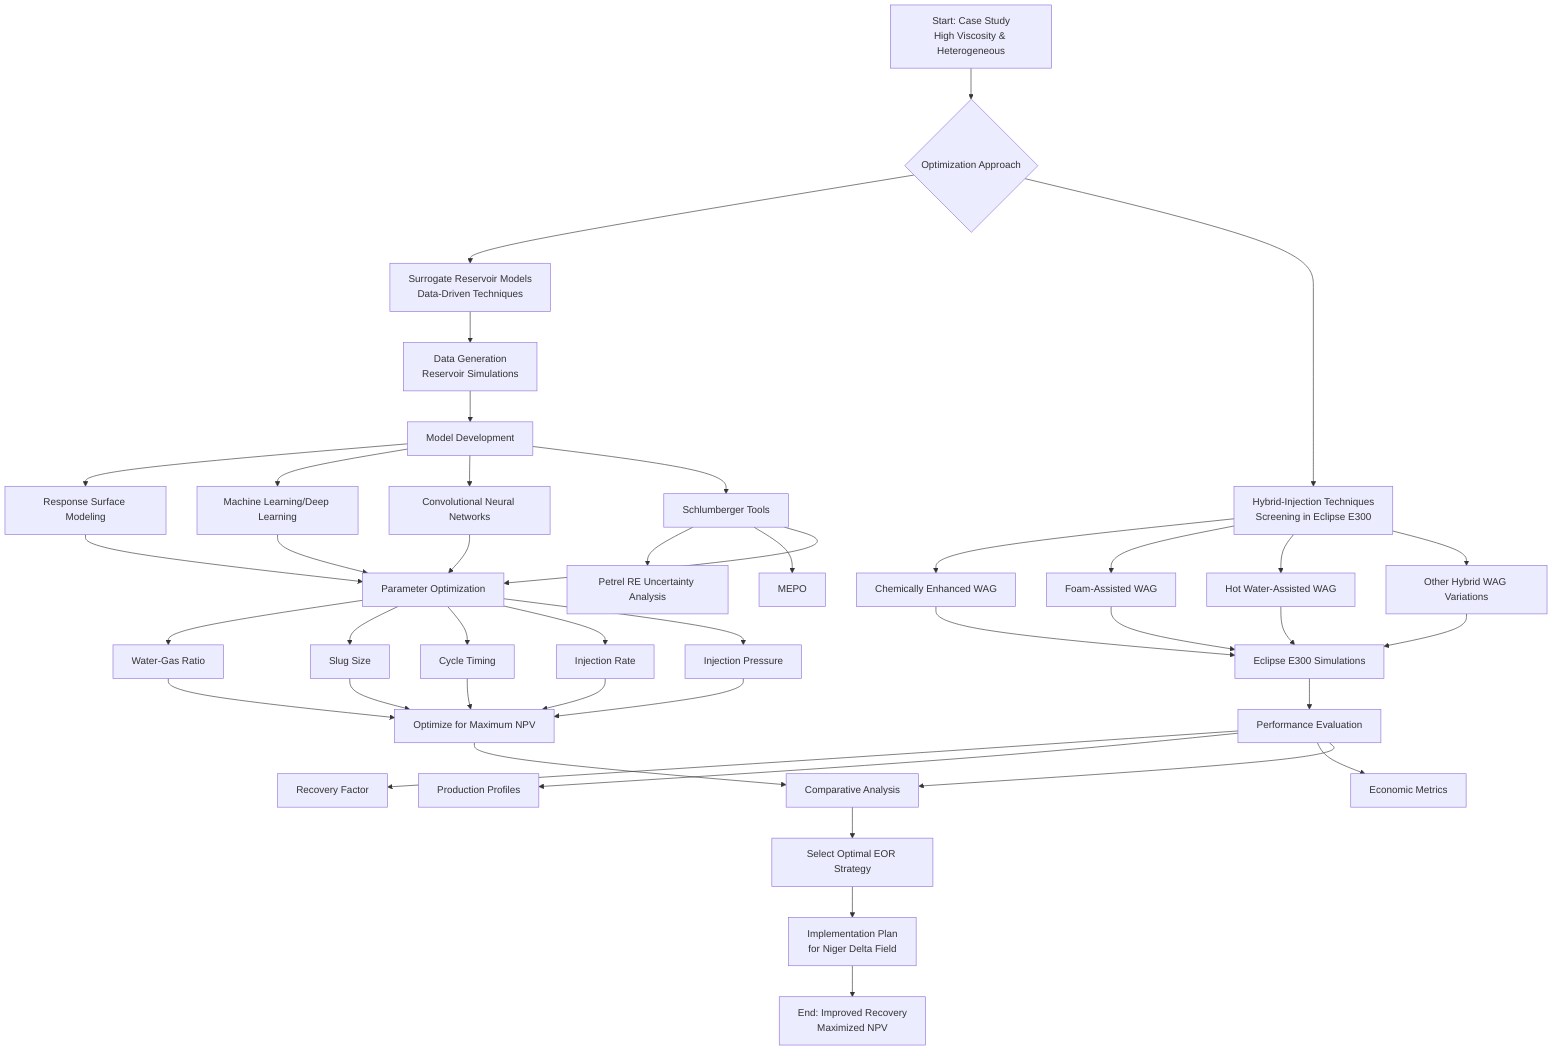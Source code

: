 flowchart TD
    A[Start: Case Study\nHigh Viscosity & Heterogeneous] --> B{Optimization Approach}
    
    B --> C[Surrogate Reservoir Models\nData-Driven Techniques]
    B --> D[Hybrid-Injection Techniques\nScreening in Eclipse E300]
    
    %% Surrogate Modeling Branch
    C --> C1[Data Generation\nReservoir Simulations]
    C1 --> C2[Model Development]
    
    C2 --> C2_1[Response Surface Modeling]
    C2 --> C2_2[Machine Learning/Deep Learning]
    C2 --> C2_3[Convolutional Neural Networks]
    C2 --> C2_4[Schlumberger Tools]
    C2_4 --> C2_4_1[Petrel RE Uncertainty Analysis]
    C2_4 --> C2_4_2[MEPO]
    
    C2_1 & C2_2 & C2_3 & C2_4 --> C3[Parameter Optimization]
    
    C3 --> C3_1[Water-Gas Ratio]
    C3 --> C3_2[Slug Size]
    C3 --> C3_3[Cycle Timing]
    C3 --> C3_4[Injection Rate]
    C3 --> C3_5[Injection Pressure]
    
    C3_1 & C3_2 & C3_3 & C3_4 & C3_5 --> C4[Optimize for Maximum NPV]
    
    %% Hybrid Injection Techniques Branch
    D --> D1[Chemically Enhanced WAG]
    D --> D2[Foam-Assisted WAG]
    D --> D3[Hot Water-Assisted WAG]
    D --> D4[Other Hybrid WAG Variations]
    
    D1 & D2 & D3 & D4 --> D5[Eclipse E300 Simulations]
    
    D5 --> D6[Performance Evaluation]
    D6 --> D6_1[Recovery Factor]
    D6 --> D6_2[Production Profiles]
    D6 --> D6_3[Economic Metrics]
    
    %% Combining Results
    C4 --> E[Comparative Analysis]
    D6 --> E
    
    E --> F[Select Optimal EOR Strategy]
    
    F --> G[Implementation Plan\nfor Niger Delta Field]
    
    G --> H[End: Improved Recovery\nMaximized NPV]